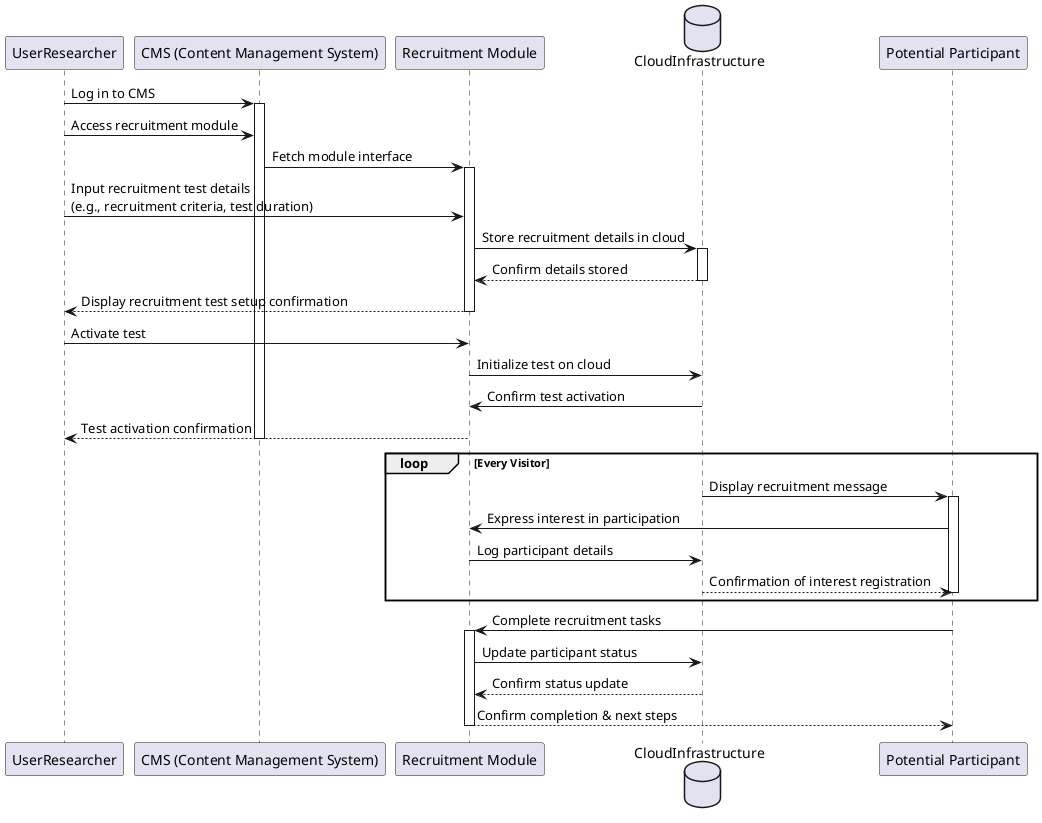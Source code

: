 @startuml
participant UserResearcher as UR
participant "CMS (Content Management System)" as CMS
participant "Recruitment Module" as RM
database CloudInfrastructure as CI
participant "Potential Participant" as PP

UR -> CMS : Log in to CMS
activate CMS

UR -> CMS : Access recruitment module
CMS -> RM : Fetch module interface
activate RM

UR -> RM : Input recruitment test details\n(e.g., recruitment criteria, test duration)
RM -> CI : Store recruitment details in cloud
activate CI
CI --> RM : Confirm details stored
deactivate CI

RM --> UR : Display recruitment test setup confirmation
deactivate RM

UR -> RM : Activate test
RM -> CI : Initialize test on cloud
CI -> RM : Confirm test activation
RM --> UR : Test activation confirmation
deactivate CMS

loop Every Visitor
    CI -> PP : Display recruitment message
    activate PP
    PP -> RM : Express interest in participation
    RM -> CI : Log participant details
    CI --> PP : Confirmation of interest registration
    deactivate PP
end

PP -> RM : Complete recruitment tasks
activate RM
RM -> CI : Update participant status
CI --> RM : Confirm status update
RM --> PP : Confirm completion & next steps
deactivate RM

@enduml